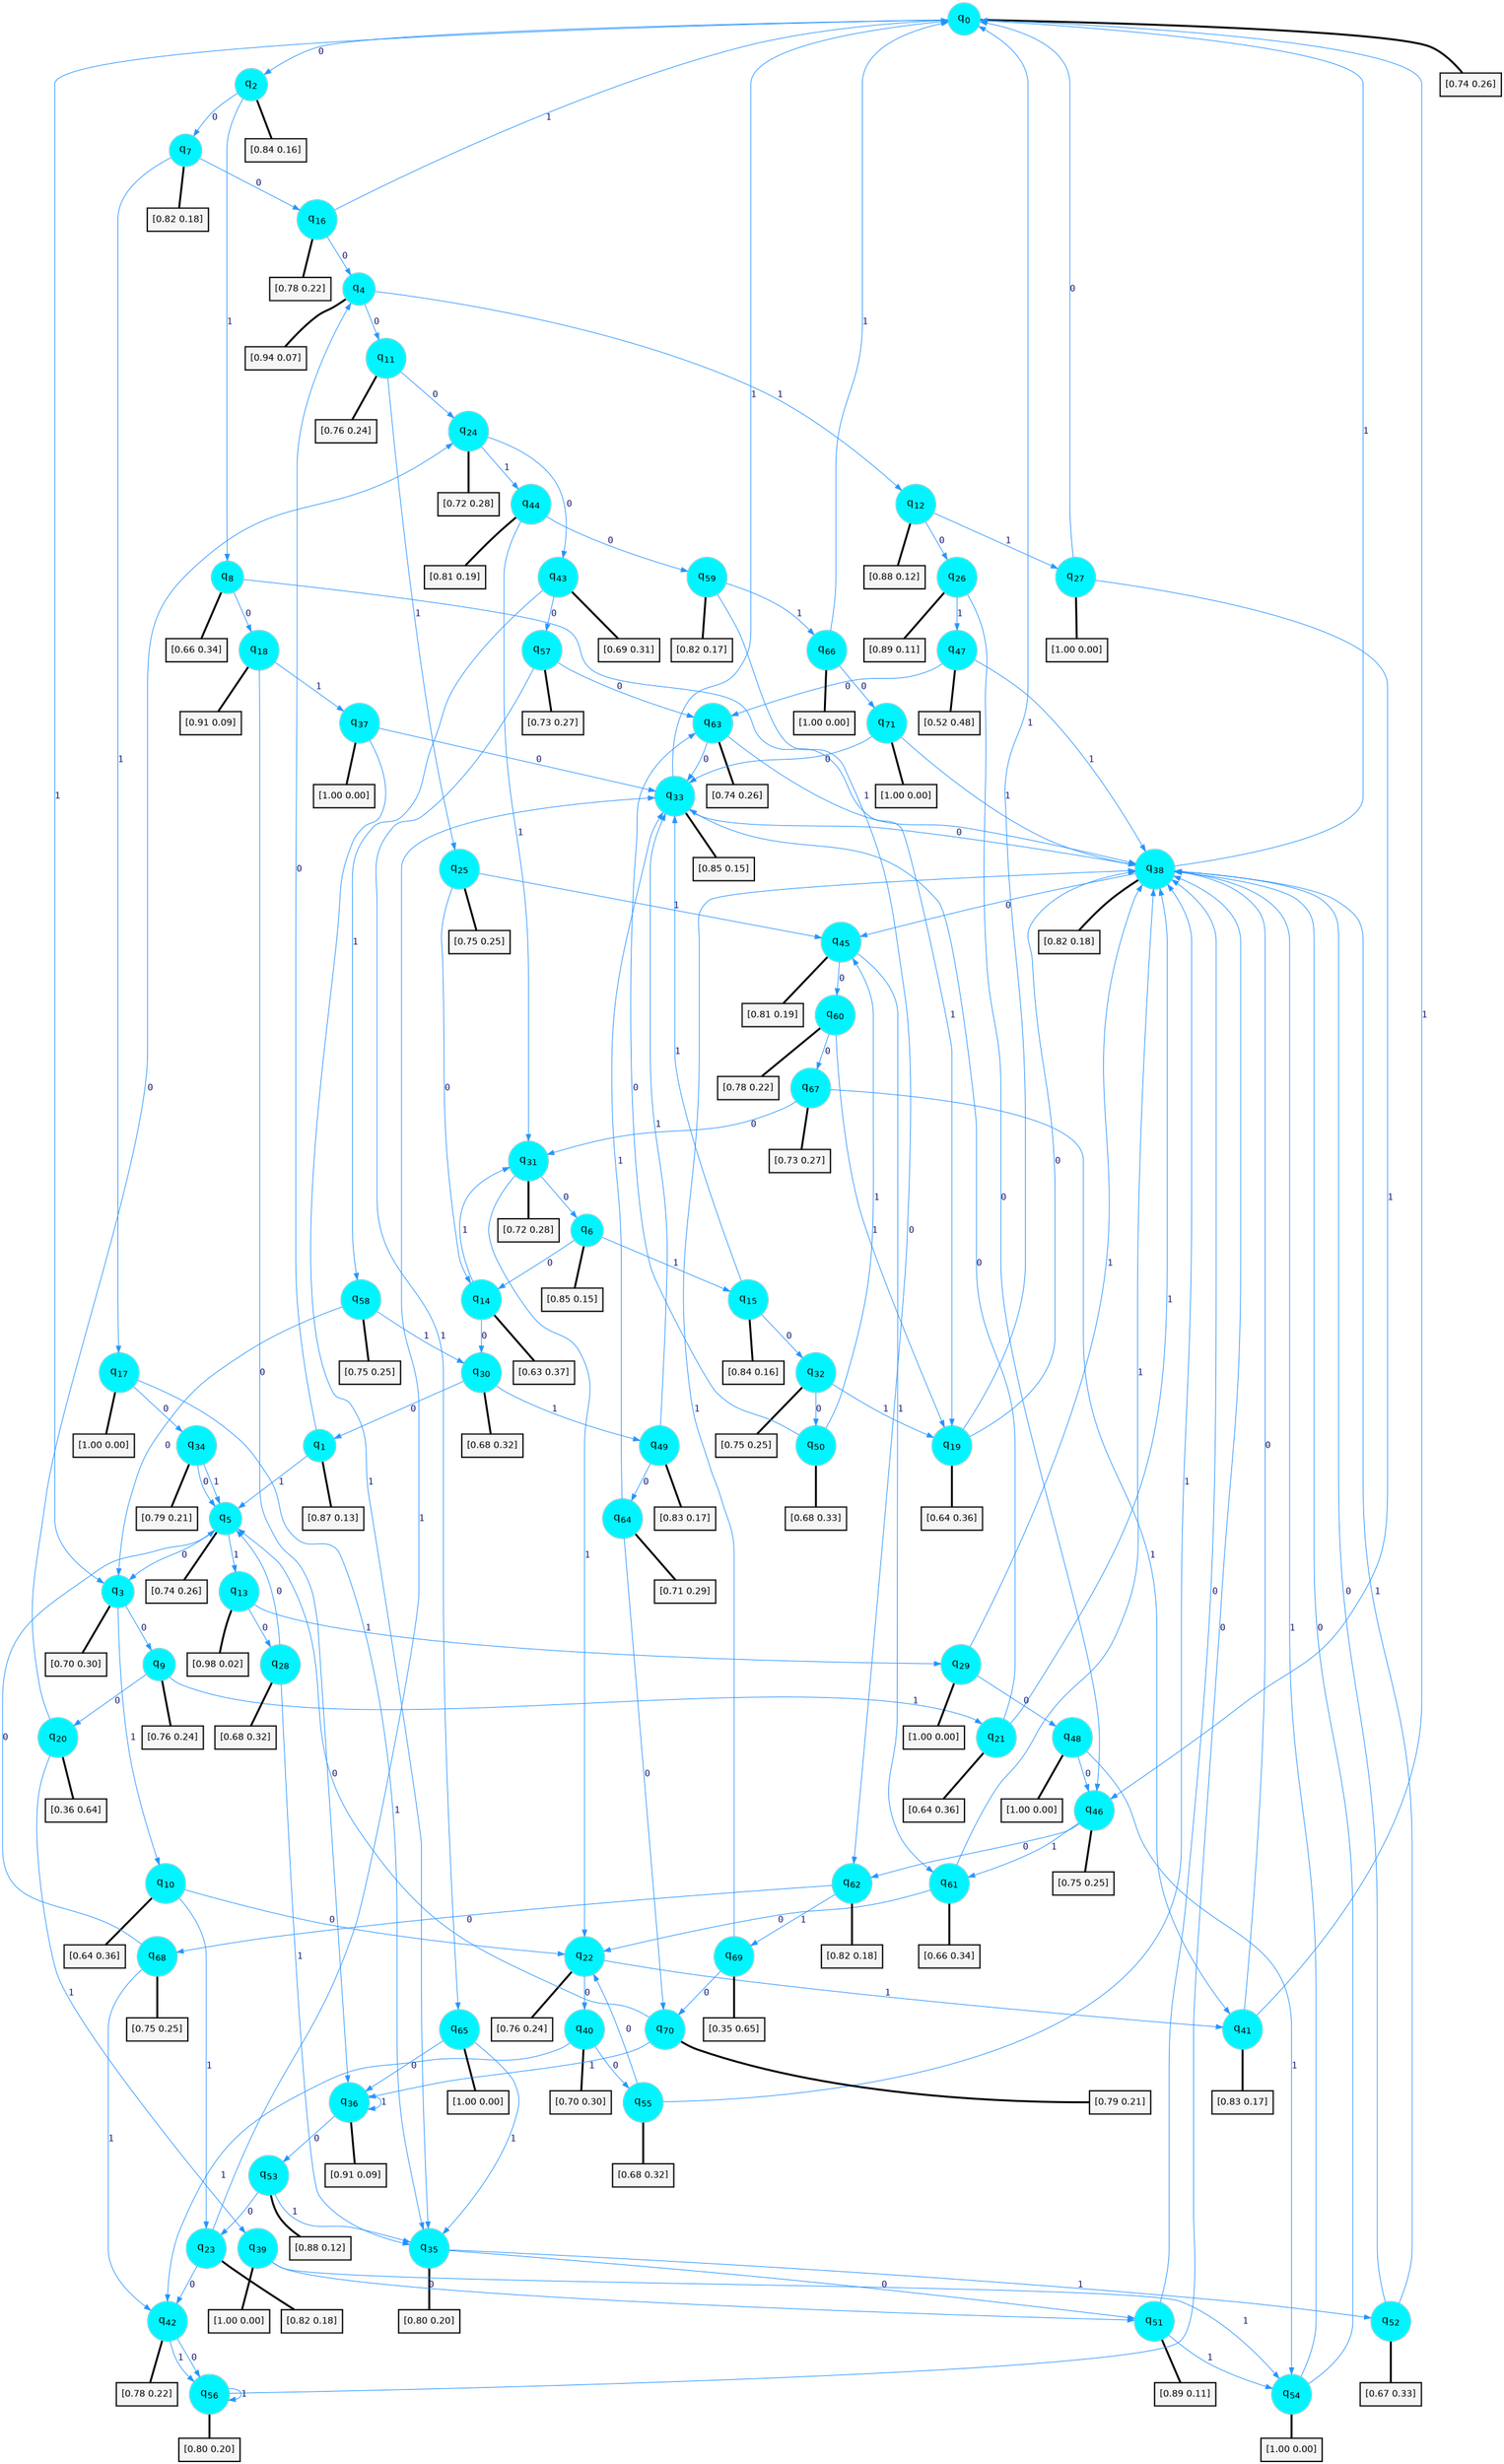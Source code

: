 digraph G {
graph [
bgcolor=transparent, dpi=300, rankdir=TD, size="40,25"];
node [
color=gray, fillcolor=turquoise1, fontcolor=black, fontname=Helvetica, fontsize=16, fontweight=bold, shape=circle, style=filled];
edge [
arrowsize=1, color=dodgerblue1, fontcolor=midnightblue, fontname=courier, fontweight=bold, penwidth=1, style=solid, weight=20];
0[label=<q<SUB>0</SUB>>];
1[label=<q<SUB>1</SUB>>];
2[label=<q<SUB>2</SUB>>];
3[label=<q<SUB>3</SUB>>];
4[label=<q<SUB>4</SUB>>];
5[label=<q<SUB>5</SUB>>];
6[label=<q<SUB>6</SUB>>];
7[label=<q<SUB>7</SUB>>];
8[label=<q<SUB>8</SUB>>];
9[label=<q<SUB>9</SUB>>];
10[label=<q<SUB>10</SUB>>];
11[label=<q<SUB>11</SUB>>];
12[label=<q<SUB>12</SUB>>];
13[label=<q<SUB>13</SUB>>];
14[label=<q<SUB>14</SUB>>];
15[label=<q<SUB>15</SUB>>];
16[label=<q<SUB>16</SUB>>];
17[label=<q<SUB>17</SUB>>];
18[label=<q<SUB>18</SUB>>];
19[label=<q<SUB>19</SUB>>];
20[label=<q<SUB>20</SUB>>];
21[label=<q<SUB>21</SUB>>];
22[label=<q<SUB>22</SUB>>];
23[label=<q<SUB>23</SUB>>];
24[label=<q<SUB>24</SUB>>];
25[label=<q<SUB>25</SUB>>];
26[label=<q<SUB>26</SUB>>];
27[label=<q<SUB>27</SUB>>];
28[label=<q<SUB>28</SUB>>];
29[label=<q<SUB>29</SUB>>];
30[label=<q<SUB>30</SUB>>];
31[label=<q<SUB>31</SUB>>];
32[label=<q<SUB>32</SUB>>];
33[label=<q<SUB>33</SUB>>];
34[label=<q<SUB>34</SUB>>];
35[label=<q<SUB>35</SUB>>];
36[label=<q<SUB>36</SUB>>];
37[label=<q<SUB>37</SUB>>];
38[label=<q<SUB>38</SUB>>];
39[label=<q<SUB>39</SUB>>];
40[label=<q<SUB>40</SUB>>];
41[label=<q<SUB>41</SUB>>];
42[label=<q<SUB>42</SUB>>];
43[label=<q<SUB>43</SUB>>];
44[label=<q<SUB>44</SUB>>];
45[label=<q<SUB>45</SUB>>];
46[label=<q<SUB>46</SUB>>];
47[label=<q<SUB>47</SUB>>];
48[label=<q<SUB>48</SUB>>];
49[label=<q<SUB>49</SUB>>];
50[label=<q<SUB>50</SUB>>];
51[label=<q<SUB>51</SUB>>];
52[label=<q<SUB>52</SUB>>];
53[label=<q<SUB>53</SUB>>];
54[label=<q<SUB>54</SUB>>];
55[label=<q<SUB>55</SUB>>];
56[label=<q<SUB>56</SUB>>];
57[label=<q<SUB>57</SUB>>];
58[label=<q<SUB>58</SUB>>];
59[label=<q<SUB>59</SUB>>];
60[label=<q<SUB>60</SUB>>];
61[label=<q<SUB>61</SUB>>];
62[label=<q<SUB>62</SUB>>];
63[label=<q<SUB>63</SUB>>];
64[label=<q<SUB>64</SUB>>];
65[label=<q<SUB>65</SUB>>];
66[label=<q<SUB>66</SUB>>];
67[label=<q<SUB>67</SUB>>];
68[label=<q<SUB>68</SUB>>];
69[label=<q<SUB>69</SUB>>];
70[label=<q<SUB>70</SUB>>];
71[label=<q<SUB>71</SUB>>];
72[label="[0.74 0.26]", shape=box,fontcolor=black, fontname=Helvetica, fontsize=14, penwidth=2, fillcolor=whitesmoke,color=black];
73[label="[0.87 0.13]", shape=box,fontcolor=black, fontname=Helvetica, fontsize=14, penwidth=2, fillcolor=whitesmoke,color=black];
74[label="[0.84 0.16]", shape=box,fontcolor=black, fontname=Helvetica, fontsize=14, penwidth=2, fillcolor=whitesmoke,color=black];
75[label="[0.70 0.30]", shape=box,fontcolor=black, fontname=Helvetica, fontsize=14, penwidth=2, fillcolor=whitesmoke,color=black];
76[label="[0.94 0.07]", shape=box,fontcolor=black, fontname=Helvetica, fontsize=14, penwidth=2, fillcolor=whitesmoke,color=black];
77[label="[0.74 0.26]", shape=box,fontcolor=black, fontname=Helvetica, fontsize=14, penwidth=2, fillcolor=whitesmoke,color=black];
78[label="[0.85 0.15]", shape=box,fontcolor=black, fontname=Helvetica, fontsize=14, penwidth=2, fillcolor=whitesmoke,color=black];
79[label="[0.82 0.18]", shape=box,fontcolor=black, fontname=Helvetica, fontsize=14, penwidth=2, fillcolor=whitesmoke,color=black];
80[label="[0.66 0.34]", shape=box,fontcolor=black, fontname=Helvetica, fontsize=14, penwidth=2, fillcolor=whitesmoke,color=black];
81[label="[0.76 0.24]", shape=box,fontcolor=black, fontname=Helvetica, fontsize=14, penwidth=2, fillcolor=whitesmoke,color=black];
82[label="[0.64 0.36]", shape=box,fontcolor=black, fontname=Helvetica, fontsize=14, penwidth=2, fillcolor=whitesmoke,color=black];
83[label="[0.76 0.24]", shape=box,fontcolor=black, fontname=Helvetica, fontsize=14, penwidth=2, fillcolor=whitesmoke,color=black];
84[label="[0.88 0.12]", shape=box,fontcolor=black, fontname=Helvetica, fontsize=14, penwidth=2, fillcolor=whitesmoke,color=black];
85[label="[0.98 0.02]", shape=box,fontcolor=black, fontname=Helvetica, fontsize=14, penwidth=2, fillcolor=whitesmoke,color=black];
86[label="[0.63 0.37]", shape=box,fontcolor=black, fontname=Helvetica, fontsize=14, penwidth=2, fillcolor=whitesmoke,color=black];
87[label="[0.84 0.16]", shape=box,fontcolor=black, fontname=Helvetica, fontsize=14, penwidth=2, fillcolor=whitesmoke,color=black];
88[label="[0.78 0.22]", shape=box,fontcolor=black, fontname=Helvetica, fontsize=14, penwidth=2, fillcolor=whitesmoke,color=black];
89[label="[1.00 0.00]", shape=box,fontcolor=black, fontname=Helvetica, fontsize=14, penwidth=2, fillcolor=whitesmoke,color=black];
90[label="[0.91 0.09]", shape=box,fontcolor=black, fontname=Helvetica, fontsize=14, penwidth=2, fillcolor=whitesmoke,color=black];
91[label="[0.64 0.36]", shape=box,fontcolor=black, fontname=Helvetica, fontsize=14, penwidth=2, fillcolor=whitesmoke,color=black];
92[label="[0.36 0.64]", shape=box,fontcolor=black, fontname=Helvetica, fontsize=14, penwidth=2, fillcolor=whitesmoke,color=black];
93[label="[0.64 0.36]", shape=box,fontcolor=black, fontname=Helvetica, fontsize=14, penwidth=2, fillcolor=whitesmoke,color=black];
94[label="[0.76 0.24]", shape=box,fontcolor=black, fontname=Helvetica, fontsize=14, penwidth=2, fillcolor=whitesmoke,color=black];
95[label="[0.82 0.18]", shape=box,fontcolor=black, fontname=Helvetica, fontsize=14, penwidth=2, fillcolor=whitesmoke,color=black];
96[label="[0.72 0.28]", shape=box,fontcolor=black, fontname=Helvetica, fontsize=14, penwidth=2, fillcolor=whitesmoke,color=black];
97[label="[0.75 0.25]", shape=box,fontcolor=black, fontname=Helvetica, fontsize=14, penwidth=2, fillcolor=whitesmoke,color=black];
98[label="[0.89 0.11]", shape=box,fontcolor=black, fontname=Helvetica, fontsize=14, penwidth=2, fillcolor=whitesmoke,color=black];
99[label="[1.00 0.00]", shape=box,fontcolor=black, fontname=Helvetica, fontsize=14, penwidth=2, fillcolor=whitesmoke,color=black];
100[label="[0.68 0.32]", shape=box,fontcolor=black, fontname=Helvetica, fontsize=14, penwidth=2, fillcolor=whitesmoke,color=black];
101[label="[1.00 0.00]", shape=box,fontcolor=black, fontname=Helvetica, fontsize=14, penwidth=2, fillcolor=whitesmoke,color=black];
102[label="[0.68 0.32]", shape=box,fontcolor=black, fontname=Helvetica, fontsize=14, penwidth=2, fillcolor=whitesmoke,color=black];
103[label="[0.72 0.28]", shape=box,fontcolor=black, fontname=Helvetica, fontsize=14, penwidth=2, fillcolor=whitesmoke,color=black];
104[label="[0.75 0.25]", shape=box,fontcolor=black, fontname=Helvetica, fontsize=14, penwidth=2, fillcolor=whitesmoke,color=black];
105[label="[0.85 0.15]", shape=box,fontcolor=black, fontname=Helvetica, fontsize=14, penwidth=2, fillcolor=whitesmoke,color=black];
106[label="[0.79 0.21]", shape=box,fontcolor=black, fontname=Helvetica, fontsize=14, penwidth=2, fillcolor=whitesmoke,color=black];
107[label="[0.80 0.20]", shape=box,fontcolor=black, fontname=Helvetica, fontsize=14, penwidth=2, fillcolor=whitesmoke,color=black];
108[label="[0.91 0.09]", shape=box,fontcolor=black, fontname=Helvetica, fontsize=14, penwidth=2, fillcolor=whitesmoke,color=black];
109[label="[1.00 0.00]", shape=box,fontcolor=black, fontname=Helvetica, fontsize=14, penwidth=2, fillcolor=whitesmoke,color=black];
110[label="[0.82 0.18]", shape=box,fontcolor=black, fontname=Helvetica, fontsize=14, penwidth=2, fillcolor=whitesmoke,color=black];
111[label="[1.00 0.00]", shape=box,fontcolor=black, fontname=Helvetica, fontsize=14, penwidth=2, fillcolor=whitesmoke,color=black];
112[label="[0.70 0.30]", shape=box,fontcolor=black, fontname=Helvetica, fontsize=14, penwidth=2, fillcolor=whitesmoke,color=black];
113[label="[0.83 0.17]", shape=box,fontcolor=black, fontname=Helvetica, fontsize=14, penwidth=2, fillcolor=whitesmoke,color=black];
114[label="[0.78 0.22]", shape=box,fontcolor=black, fontname=Helvetica, fontsize=14, penwidth=2, fillcolor=whitesmoke,color=black];
115[label="[0.69 0.31]", shape=box,fontcolor=black, fontname=Helvetica, fontsize=14, penwidth=2, fillcolor=whitesmoke,color=black];
116[label="[0.81 0.19]", shape=box,fontcolor=black, fontname=Helvetica, fontsize=14, penwidth=2, fillcolor=whitesmoke,color=black];
117[label="[0.81 0.19]", shape=box,fontcolor=black, fontname=Helvetica, fontsize=14, penwidth=2, fillcolor=whitesmoke,color=black];
118[label="[0.75 0.25]", shape=box,fontcolor=black, fontname=Helvetica, fontsize=14, penwidth=2, fillcolor=whitesmoke,color=black];
119[label="[0.52 0.48]", shape=box,fontcolor=black, fontname=Helvetica, fontsize=14, penwidth=2, fillcolor=whitesmoke,color=black];
120[label="[1.00 0.00]", shape=box,fontcolor=black, fontname=Helvetica, fontsize=14, penwidth=2, fillcolor=whitesmoke,color=black];
121[label="[0.83 0.17]", shape=box,fontcolor=black, fontname=Helvetica, fontsize=14, penwidth=2, fillcolor=whitesmoke,color=black];
122[label="[0.68 0.33]", shape=box,fontcolor=black, fontname=Helvetica, fontsize=14, penwidth=2, fillcolor=whitesmoke,color=black];
123[label="[0.89 0.11]", shape=box,fontcolor=black, fontname=Helvetica, fontsize=14, penwidth=2, fillcolor=whitesmoke,color=black];
124[label="[0.67 0.33]", shape=box,fontcolor=black, fontname=Helvetica, fontsize=14, penwidth=2, fillcolor=whitesmoke,color=black];
125[label="[0.88 0.12]", shape=box,fontcolor=black, fontname=Helvetica, fontsize=14, penwidth=2, fillcolor=whitesmoke,color=black];
126[label="[1.00 0.00]", shape=box,fontcolor=black, fontname=Helvetica, fontsize=14, penwidth=2, fillcolor=whitesmoke,color=black];
127[label="[0.68 0.32]", shape=box,fontcolor=black, fontname=Helvetica, fontsize=14, penwidth=2, fillcolor=whitesmoke,color=black];
128[label="[0.80 0.20]", shape=box,fontcolor=black, fontname=Helvetica, fontsize=14, penwidth=2, fillcolor=whitesmoke,color=black];
129[label="[0.73 0.27]", shape=box,fontcolor=black, fontname=Helvetica, fontsize=14, penwidth=2, fillcolor=whitesmoke,color=black];
130[label="[0.75 0.25]", shape=box,fontcolor=black, fontname=Helvetica, fontsize=14, penwidth=2, fillcolor=whitesmoke,color=black];
131[label="[0.82 0.17]", shape=box,fontcolor=black, fontname=Helvetica, fontsize=14, penwidth=2, fillcolor=whitesmoke,color=black];
132[label="[0.78 0.22]", shape=box,fontcolor=black, fontname=Helvetica, fontsize=14, penwidth=2, fillcolor=whitesmoke,color=black];
133[label="[0.66 0.34]", shape=box,fontcolor=black, fontname=Helvetica, fontsize=14, penwidth=2, fillcolor=whitesmoke,color=black];
134[label="[0.82 0.18]", shape=box,fontcolor=black, fontname=Helvetica, fontsize=14, penwidth=2, fillcolor=whitesmoke,color=black];
135[label="[0.74 0.26]", shape=box,fontcolor=black, fontname=Helvetica, fontsize=14, penwidth=2, fillcolor=whitesmoke,color=black];
136[label="[0.71 0.29]", shape=box,fontcolor=black, fontname=Helvetica, fontsize=14, penwidth=2, fillcolor=whitesmoke,color=black];
137[label="[1.00 0.00]", shape=box,fontcolor=black, fontname=Helvetica, fontsize=14, penwidth=2, fillcolor=whitesmoke,color=black];
138[label="[1.00 0.00]", shape=box,fontcolor=black, fontname=Helvetica, fontsize=14, penwidth=2, fillcolor=whitesmoke,color=black];
139[label="[0.73 0.27]", shape=box,fontcolor=black, fontname=Helvetica, fontsize=14, penwidth=2, fillcolor=whitesmoke,color=black];
140[label="[0.75 0.25]", shape=box,fontcolor=black, fontname=Helvetica, fontsize=14, penwidth=2, fillcolor=whitesmoke,color=black];
141[label="[0.35 0.65]", shape=box,fontcolor=black, fontname=Helvetica, fontsize=14, penwidth=2, fillcolor=whitesmoke,color=black];
142[label="[0.79 0.21]", shape=box,fontcolor=black, fontname=Helvetica, fontsize=14, penwidth=2, fillcolor=whitesmoke,color=black];
143[label="[1.00 0.00]", shape=box,fontcolor=black, fontname=Helvetica, fontsize=14, penwidth=2, fillcolor=whitesmoke,color=black];
0->2 [label=0];
0->3 [label=1];
0->72 [arrowhead=none, penwidth=3,color=black];
1->4 [label=0];
1->5 [label=1];
1->73 [arrowhead=none, penwidth=3,color=black];
2->7 [label=0];
2->8 [label=1];
2->74 [arrowhead=none, penwidth=3,color=black];
3->9 [label=0];
3->10 [label=1];
3->75 [arrowhead=none, penwidth=3,color=black];
4->11 [label=0];
4->12 [label=1];
4->76 [arrowhead=none, penwidth=3,color=black];
5->3 [label=0];
5->13 [label=1];
5->77 [arrowhead=none, penwidth=3,color=black];
6->14 [label=0];
6->15 [label=1];
6->78 [arrowhead=none, penwidth=3,color=black];
7->16 [label=0];
7->17 [label=1];
7->79 [arrowhead=none, penwidth=3,color=black];
8->18 [label=0];
8->19 [label=1];
8->80 [arrowhead=none, penwidth=3,color=black];
9->20 [label=0];
9->21 [label=1];
9->81 [arrowhead=none, penwidth=3,color=black];
10->22 [label=0];
10->23 [label=1];
10->82 [arrowhead=none, penwidth=3,color=black];
11->24 [label=0];
11->25 [label=1];
11->83 [arrowhead=none, penwidth=3,color=black];
12->26 [label=0];
12->27 [label=1];
12->84 [arrowhead=none, penwidth=3,color=black];
13->28 [label=0];
13->29 [label=1];
13->85 [arrowhead=none, penwidth=3,color=black];
14->30 [label=0];
14->31 [label=1];
14->86 [arrowhead=none, penwidth=3,color=black];
15->32 [label=0];
15->33 [label=1];
15->87 [arrowhead=none, penwidth=3,color=black];
16->4 [label=0];
16->0 [label=1];
16->88 [arrowhead=none, penwidth=3,color=black];
17->34 [label=0];
17->35 [label=1];
17->89 [arrowhead=none, penwidth=3,color=black];
18->36 [label=0];
18->37 [label=1];
18->90 [arrowhead=none, penwidth=3,color=black];
19->38 [label=0];
19->0 [label=1];
19->91 [arrowhead=none, penwidth=3,color=black];
20->24 [label=0];
20->39 [label=1];
20->92 [arrowhead=none, penwidth=3,color=black];
21->33 [label=0];
21->38 [label=1];
21->93 [arrowhead=none, penwidth=3,color=black];
22->40 [label=0];
22->41 [label=1];
22->94 [arrowhead=none, penwidth=3,color=black];
23->42 [label=0];
23->33 [label=1];
23->95 [arrowhead=none, penwidth=3,color=black];
24->43 [label=0];
24->44 [label=1];
24->96 [arrowhead=none, penwidth=3,color=black];
25->14 [label=0];
25->45 [label=1];
25->97 [arrowhead=none, penwidth=3,color=black];
26->46 [label=0];
26->47 [label=1];
26->98 [arrowhead=none, penwidth=3,color=black];
27->0 [label=0];
27->46 [label=1];
27->99 [arrowhead=none, penwidth=3,color=black];
28->5 [label=0];
28->35 [label=1];
28->100 [arrowhead=none, penwidth=3,color=black];
29->48 [label=0];
29->38 [label=1];
29->101 [arrowhead=none, penwidth=3,color=black];
30->1 [label=0];
30->49 [label=1];
30->102 [arrowhead=none, penwidth=3,color=black];
31->6 [label=0];
31->22 [label=1];
31->103 [arrowhead=none, penwidth=3,color=black];
32->50 [label=0];
32->19 [label=1];
32->104 [arrowhead=none, penwidth=3,color=black];
33->38 [label=0];
33->0 [label=1];
33->105 [arrowhead=none, penwidth=3,color=black];
34->5 [label=0];
34->5 [label=1];
34->106 [arrowhead=none, penwidth=3,color=black];
35->51 [label=0];
35->52 [label=1];
35->107 [arrowhead=none, penwidth=3,color=black];
36->53 [label=0];
36->36 [label=1];
36->108 [arrowhead=none, penwidth=3,color=black];
37->33 [label=0];
37->35 [label=1];
37->109 [arrowhead=none, penwidth=3,color=black];
38->45 [label=0];
38->0 [label=1];
38->110 [arrowhead=none, penwidth=3,color=black];
39->51 [label=0];
39->54 [label=1];
39->111 [arrowhead=none, penwidth=3,color=black];
40->55 [label=0];
40->42 [label=1];
40->112 [arrowhead=none, penwidth=3,color=black];
41->38 [label=0];
41->0 [label=1];
41->113 [arrowhead=none, penwidth=3,color=black];
42->56 [label=0];
42->56 [label=1];
42->114 [arrowhead=none, penwidth=3,color=black];
43->57 [label=0];
43->58 [label=1];
43->115 [arrowhead=none, penwidth=3,color=black];
44->59 [label=0];
44->31 [label=1];
44->116 [arrowhead=none, penwidth=3,color=black];
45->60 [label=0];
45->61 [label=1];
45->117 [arrowhead=none, penwidth=3,color=black];
46->62 [label=0];
46->61 [label=1];
46->118 [arrowhead=none, penwidth=3,color=black];
47->63 [label=0];
47->38 [label=1];
47->119 [arrowhead=none, penwidth=3,color=black];
48->46 [label=0];
48->54 [label=1];
48->120 [arrowhead=none, penwidth=3,color=black];
49->64 [label=0];
49->33 [label=1];
49->121 [arrowhead=none, penwidth=3,color=black];
50->63 [label=0];
50->45 [label=1];
50->122 [arrowhead=none, penwidth=3,color=black];
51->38 [label=0];
51->54 [label=1];
51->123 [arrowhead=none, penwidth=3,color=black];
52->38 [label=0];
52->38 [label=1];
52->124 [arrowhead=none, penwidth=3,color=black];
53->23 [label=0];
53->35 [label=1];
53->125 [arrowhead=none, penwidth=3,color=black];
54->38 [label=0];
54->38 [label=1];
54->126 [arrowhead=none, penwidth=3,color=black];
55->22 [label=0];
55->38 [label=1];
55->127 [arrowhead=none, penwidth=3,color=black];
56->38 [label=0];
56->56 [label=1];
56->128 [arrowhead=none, penwidth=3,color=black];
57->63 [label=0];
57->65 [label=1];
57->129 [arrowhead=none, penwidth=3,color=black];
58->3 [label=0];
58->30 [label=1];
58->130 [arrowhead=none, penwidth=3,color=black];
59->62 [label=0];
59->66 [label=1];
59->131 [arrowhead=none, penwidth=3,color=black];
60->67 [label=0];
60->19 [label=1];
60->132 [arrowhead=none, penwidth=3,color=black];
61->22 [label=0];
61->38 [label=1];
61->133 [arrowhead=none, penwidth=3,color=black];
62->68 [label=0];
62->69 [label=1];
62->134 [arrowhead=none, penwidth=3,color=black];
63->33 [label=0];
63->38 [label=1];
63->135 [arrowhead=none, penwidth=3,color=black];
64->70 [label=0];
64->33 [label=1];
64->136 [arrowhead=none, penwidth=3,color=black];
65->36 [label=0];
65->35 [label=1];
65->137 [arrowhead=none, penwidth=3,color=black];
66->71 [label=0];
66->0 [label=1];
66->138 [arrowhead=none, penwidth=3,color=black];
67->31 [label=0];
67->41 [label=1];
67->139 [arrowhead=none, penwidth=3,color=black];
68->5 [label=0];
68->42 [label=1];
68->140 [arrowhead=none, penwidth=3,color=black];
69->70 [label=0];
69->38 [label=1];
69->141 [arrowhead=none, penwidth=3,color=black];
70->5 [label=0];
70->36 [label=1];
70->142 [arrowhead=none, penwidth=3,color=black];
71->33 [label=0];
71->38 [label=1];
71->143 [arrowhead=none, penwidth=3,color=black];
}
